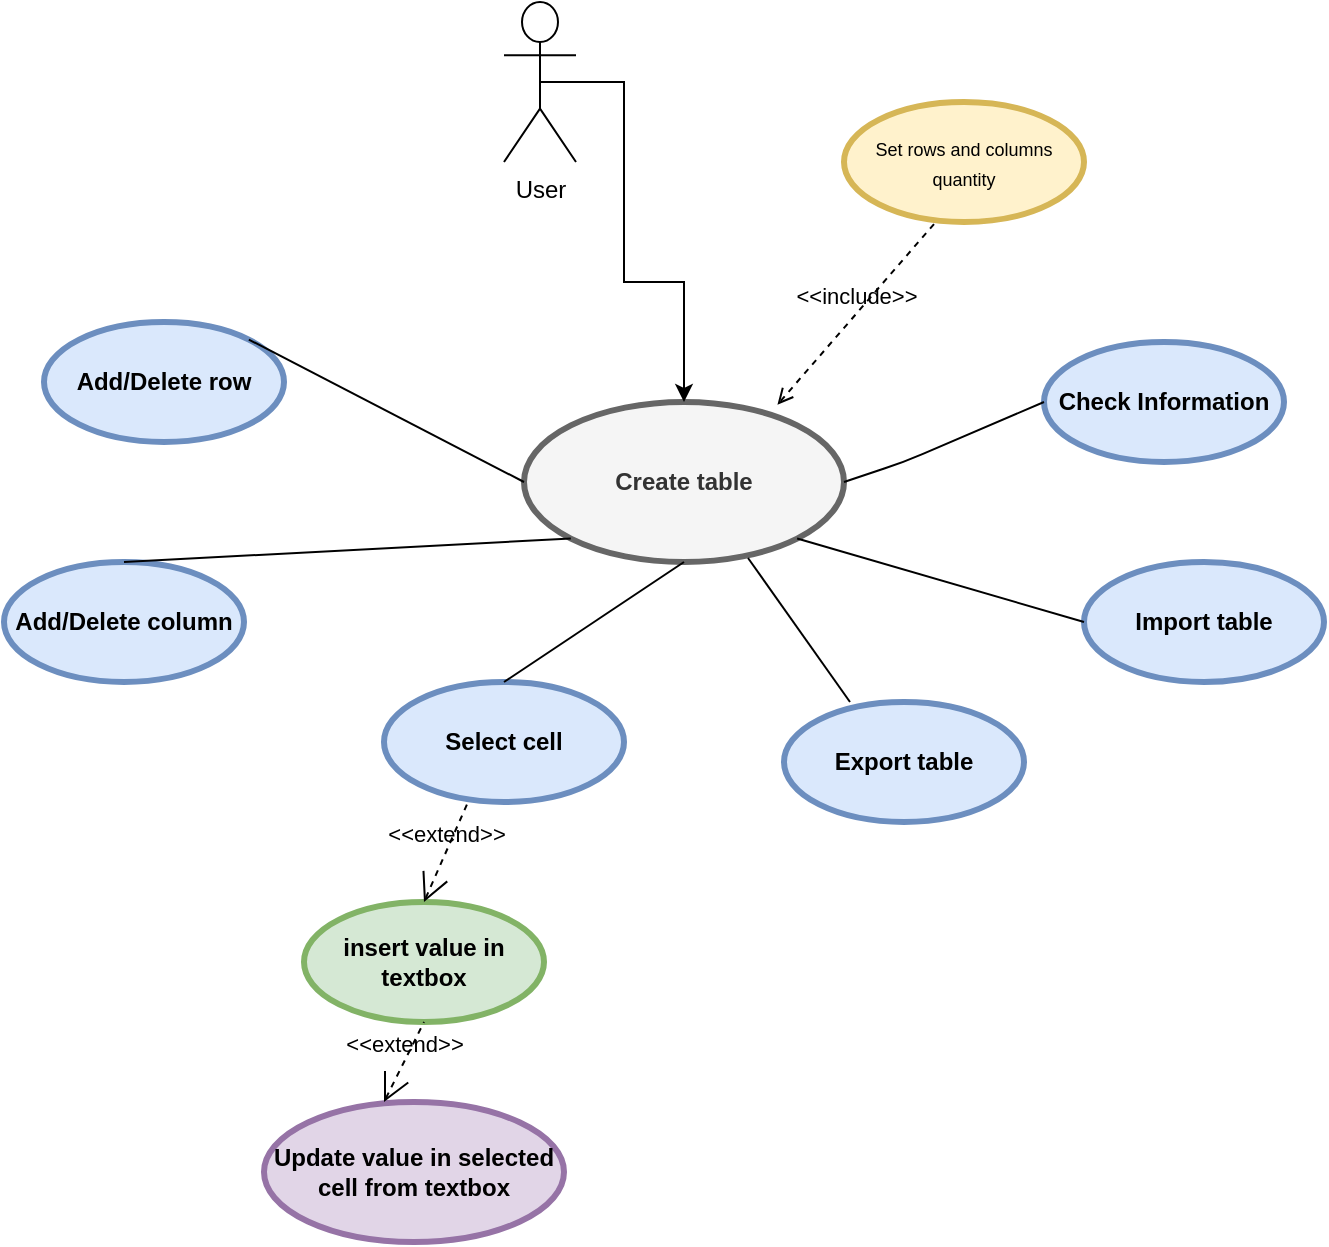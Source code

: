 <mxfile version="13.8.0" type="github">
  <diagram id="NNxyv4w95sROrcnXG4go" name="Page-1">
    <mxGraphModel dx="1350" dy="774" grid="1" gridSize="10" guides="1" tooltips="1" connect="1" arrows="1" fold="1" page="1" pageScale="1" pageWidth="827" pageHeight="1169" math="0" shadow="0">
      <root>
        <mxCell id="0" />
        <mxCell id="1" parent="0" />
        <mxCell id="O0ZnFKKJXps1SFIU4mWn-3" value="&amp;lt;&amp;lt;include&amp;gt;&amp;gt;" style="edgeStyle=none;html=1;endArrow=open;verticalAlign=bottom;dashed=1;labelBackgroundColor=none;entryX=0.792;entryY=0.017;entryDx=0;entryDy=0;exitX=0.375;exitY=1.017;exitDx=0;exitDy=0;entryPerimeter=0;exitPerimeter=0;" parent="1" source="O0ZnFKKJXps1SFIU4mWn-7" target="O0ZnFKKJXps1SFIU4mWn-6" edge="1">
          <mxGeometry width="160" relative="1" as="geometry">
            <mxPoint x="490" y="170" as="sourcePoint" />
            <mxPoint x="424" y="300" as="targetPoint" />
          </mxGeometry>
        </mxCell>
        <mxCell id="O0ZnFKKJXps1SFIU4mWn-6" value="Create table" style="shape=ellipse;html=1;strokeWidth=3;fontStyle=1;whiteSpace=wrap;align=center;perimeter=ellipsePerimeter;fillColor=#f5f5f5;strokeColor=#666666;fontColor=#333333;" parent="1" vertex="1">
          <mxGeometry x="340" y="210" width="160" height="80" as="geometry" />
        </mxCell>
        <mxCell id="O0ZnFKKJXps1SFIU4mWn-7" value="&lt;span style=&quot;font-size: 9px ; font-weight: 400&quot;&gt;Set rows and columns quantity&lt;/span&gt;" style="shape=ellipse;html=1;strokeWidth=3;fontStyle=1;whiteSpace=wrap;align=center;perimeter=ellipsePerimeter;fillColor=#fff2cc;strokeColor=#d6b656;" parent="1" vertex="1">
          <mxGeometry x="500" y="60" width="120" height="60" as="geometry" />
        </mxCell>
        <mxCell id="O0ZnFKKJXps1SFIU4mWn-8" value="Add/Delete row" style="shape=ellipse;html=1;strokeWidth=3;fontStyle=1;whiteSpace=wrap;align=center;perimeter=ellipsePerimeter;fillColor=#dae8fc;strokeColor=#6c8ebf;" parent="1" vertex="1">
          <mxGeometry x="100" y="170" width="120" height="60" as="geometry" />
        </mxCell>
        <mxCell id="O0ZnFKKJXps1SFIU4mWn-9" value="Add/Delete column" style="shape=ellipse;html=1;strokeWidth=3;fontStyle=1;whiteSpace=wrap;align=center;perimeter=ellipsePerimeter;fillColor=#dae8fc;strokeColor=#6c8ebf;" parent="1" vertex="1">
          <mxGeometry x="80" y="290" width="120" height="60" as="geometry" />
        </mxCell>
        <mxCell id="O0ZnFKKJXps1SFIU4mWn-10" value="" style="edgeStyle=none;html=1;endArrow=none;verticalAlign=bottom;exitX=0;exitY=0.5;exitDx=0;exitDy=0;entryX=1;entryY=0;entryDx=0;entryDy=0;" parent="1" source="O0ZnFKKJXps1SFIU4mWn-6" target="O0ZnFKKJXps1SFIU4mWn-8" edge="1">
          <mxGeometry width="160" relative="1" as="geometry">
            <mxPoint x="370" y="460" as="sourcePoint" />
            <mxPoint x="530" y="460" as="targetPoint" />
          </mxGeometry>
        </mxCell>
        <mxCell id="O0ZnFKKJXps1SFIU4mWn-11" value="" style="edgeStyle=none;html=1;endArrow=none;verticalAlign=bottom;exitX=0;exitY=1;exitDx=0;exitDy=0;entryX=0.5;entryY=0;entryDx=0;entryDy=0;" parent="1" source="O0ZnFKKJXps1SFIU4mWn-6" target="O0ZnFKKJXps1SFIU4mWn-9" edge="1">
          <mxGeometry width="160" relative="1" as="geometry">
            <mxPoint x="374" y="270" as="sourcePoint" />
            <mxPoint x="272.426" y="298.787" as="targetPoint" />
          </mxGeometry>
        </mxCell>
        <mxCell id="O0ZnFKKJXps1SFIU4mWn-12" value="Select cell" style="shape=ellipse;html=1;strokeWidth=3;fontStyle=1;whiteSpace=wrap;align=center;perimeter=ellipsePerimeter;fillColor=#dae8fc;strokeColor=#6c8ebf;" parent="1" vertex="1">
          <mxGeometry x="270" y="350" width="120" height="60" as="geometry" />
        </mxCell>
        <mxCell id="O0ZnFKKJXps1SFIU4mWn-13" value="" style="edgeStyle=none;html=1;endArrow=none;verticalAlign=bottom;exitX=0.5;exitY=1;exitDx=0;exitDy=0;entryX=0.5;entryY=0;entryDx=0;entryDy=0;" parent="1" source="O0ZnFKKJXps1SFIU4mWn-6" target="O0ZnFKKJXps1SFIU4mWn-12" edge="1">
          <mxGeometry width="160" relative="1" as="geometry">
            <mxPoint x="370" y="460" as="sourcePoint" />
            <mxPoint x="530" y="460" as="targetPoint" />
          </mxGeometry>
        </mxCell>
        <mxCell id="O0ZnFKKJXps1SFIU4mWn-14" value="insert value in textbox" style="shape=ellipse;html=1;strokeWidth=3;fontStyle=1;whiteSpace=wrap;align=center;perimeter=ellipsePerimeter;fillColor=#d5e8d4;strokeColor=#82b366;" parent="1" vertex="1">
          <mxGeometry x="230" y="460" width="120" height="60" as="geometry" />
        </mxCell>
        <mxCell id="O0ZnFKKJXps1SFIU4mWn-16" value="Update value in selected cell from textbox" style="shape=ellipse;html=1;strokeWidth=3;fontStyle=1;whiteSpace=wrap;align=center;perimeter=ellipsePerimeter;fillColor=#e1d5e7;strokeColor=#9673a6;" parent="1" vertex="1">
          <mxGeometry x="210" y="560" width="150" height="70" as="geometry" />
        </mxCell>
        <mxCell id="O0ZnFKKJXps1SFIU4mWn-19" value="Check Information" style="shape=ellipse;html=1;strokeWidth=3;fontStyle=1;whiteSpace=wrap;align=center;perimeter=ellipsePerimeter;fillColor=#dae8fc;strokeColor=#6c8ebf;" parent="1" vertex="1">
          <mxGeometry x="600" y="180" width="120" height="60" as="geometry" />
        </mxCell>
        <mxCell id="O0ZnFKKJXps1SFIU4mWn-20" value="" style="edgeStyle=none;html=1;endArrow=none;verticalAlign=bottom;entryX=0;entryY=0.5;entryDx=0;entryDy=0;exitX=1;exitY=0.5;exitDx=0;exitDy=0;" parent="1" source="O0ZnFKKJXps1SFIU4mWn-6" target="O0ZnFKKJXps1SFIU4mWn-19" edge="1">
          <mxGeometry width="160" relative="1" as="geometry">
            <mxPoint x="510" y="250" as="sourcePoint" />
            <mxPoint x="600" y="460" as="targetPoint" />
            <Array as="points">
              <mxPoint x="530" y="240" />
            </Array>
          </mxGeometry>
        </mxCell>
        <mxCell id="wVCStp-tp10dQVRpbZqs-7" style="edgeStyle=orthogonalEdgeStyle;rounded=0;orthogonalLoop=1;jettySize=auto;html=1;exitX=0.5;exitY=0.5;exitDx=0;exitDy=0;exitPerimeter=0;entryX=0.5;entryY=0;entryDx=0;entryDy=0;" edge="1" parent="1" source="O0ZnFKKJXps1SFIU4mWn-21" target="O0ZnFKKJXps1SFIU4mWn-6">
          <mxGeometry relative="1" as="geometry">
            <Array as="points">
              <mxPoint x="390" y="50" />
              <mxPoint x="390" y="150" />
              <mxPoint x="420" y="150" />
            </Array>
          </mxGeometry>
        </mxCell>
        <mxCell id="O0ZnFKKJXps1SFIU4mWn-21" value="User" style="shape=umlActor;html=1;verticalLabelPosition=bottom;verticalAlign=top;align=center;" parent="1" vertex="1">
          <mxGeometry x="330" y="10" width="36" height="80" as="geometry" />
        </mxCell>
        <mxCell id="wVCStp-tp10dQVRpbZqs-1" value="Export table" style="shape=ellipse;html=1;strokeWidth=3;fontStyle=1;whiteSpace=wrap;align=center;perimeter=ellipsePerimeter;fillColor=#dae8fc;strokeColor=#6c8ebf;" vertex="1" parent="1">
          <mxGeometry x="470" y="360" width="120" height="60" as="geometry" />
        </mxCell>
        <mxCell id="wVCStp-tp10dQVRpbZqs-2" value="Import table" style="shape=ellipse;html=1;strokeWidth=3;fontStyle=1;whiteSpace=wrap;align=center;perimeter=ellipsePerimeter;fillColor=#dae8fc;strokeColor=#6c8ebf;" vertex="1" parent="1">
          <mxGeometry x="620" y="290" width="120" height="60" as="geometry" />
        </mxCell>
        <mxCell id="wVCStp-tp10dQVRpbZqs-4" value="" style="endArrow=none;html=1;entryX=0.7;entryY=0.975;entryDx=0;entryDy=0;entryPerimeter=0;exitX=0.275;exitY=0;exitDx=0;exitDy=0;exitPerimeter=0;" edge="1" parent="1" source="wVCStp-tp10dQVRpbZqs-1" target="O0ZnFKKJXps1SFIU4mWn-6">
          <mxGeometry width="50" height="50" relative="1" as="geometry">
            <mxPoint x="450" y="350" as="sourcePoint" />
            <mxPoint x="500" y="300" as="targetPoint" />
          </mxGeometry>
        </mxCell>
        <mxCell id="wVCStp-tp10dQVRpbZqs-5" value="" style="endArrow=none;html=1;exitX=0;exitY=0.5;exitDx=0;exitDy=0;entryX=1;entryY=1;entryDx=0;entryDy=0;" edge="1" parent="1" source="wVCStp-tp10dQVRpbZqs-2" target="O0ZnFKKJXps1SFIU4mWn-6">
          <mxGeometry width="50" height="50" relative="1" as="geometry">
            <mxPoint x="450" y="350" as="sourcePoint" />
            <mxPoint x="500" y="300" as="targetPoint" />
          </mxGeometry>
        </mxCell>
        <mxCell id="wVCStp-tp10dQVRpbZqs-9" value="&amp;lt;&amp;lt;extend&amp;gt;&amp;gt;" style="edgeStyle=none;html=1;startArrow=open;endArrow=none;startSize=12;verticalAlign=bottom;dashed=1;labelBackgroundColor=none;exitX=0.5;exitY=0;exitDx=0;exitDy=0;entryX=0.35;entryY=1;entryDx=0;entryDy=0;entryPerimeter=0;" edge="1" parent="1" source="O0ZnFKKJXps1SFIU4mWn-14" target="O0ZnFKKJXps1SFIU4mWn-12">
          <mxGeometry width="160" relative="1" as="geometry">
            <mxPoint x="400" y="400" as="sourcePoint" />
            <mxPoint x="560" y="400" as="targetPoint" />
          </mxGeometry>
        </mxCell>
        <mxCell id="wVCStp-tp10dQVRpbZqs-10" value="&amp;lt;&amp;lt;extend&amp;gt;&amp;gt;" style="edgeStyle=none;html=1;startArrow=open;endArrow=none;startSize=12;verticalAlign=bottom;dashed=1;labelBackgroundColor=none;entryX=0.5;entryY=1;entryDx=0;entryDy=0;" edge="1" parent="1" target="O0ZnFKKJXps1SFIU4mWn-14">
          <mxGeometry width="160" relative="1" as="geometry">
            <mxPoint x="270" y="560" as="sourcePoint" />
            <mxPoint x="430" y="560" as="targetPoint" />
          </mxGeometry>
        </mxCell>
      </root>
    </mxGraphModel>
  </diagram>
</mxfile>
